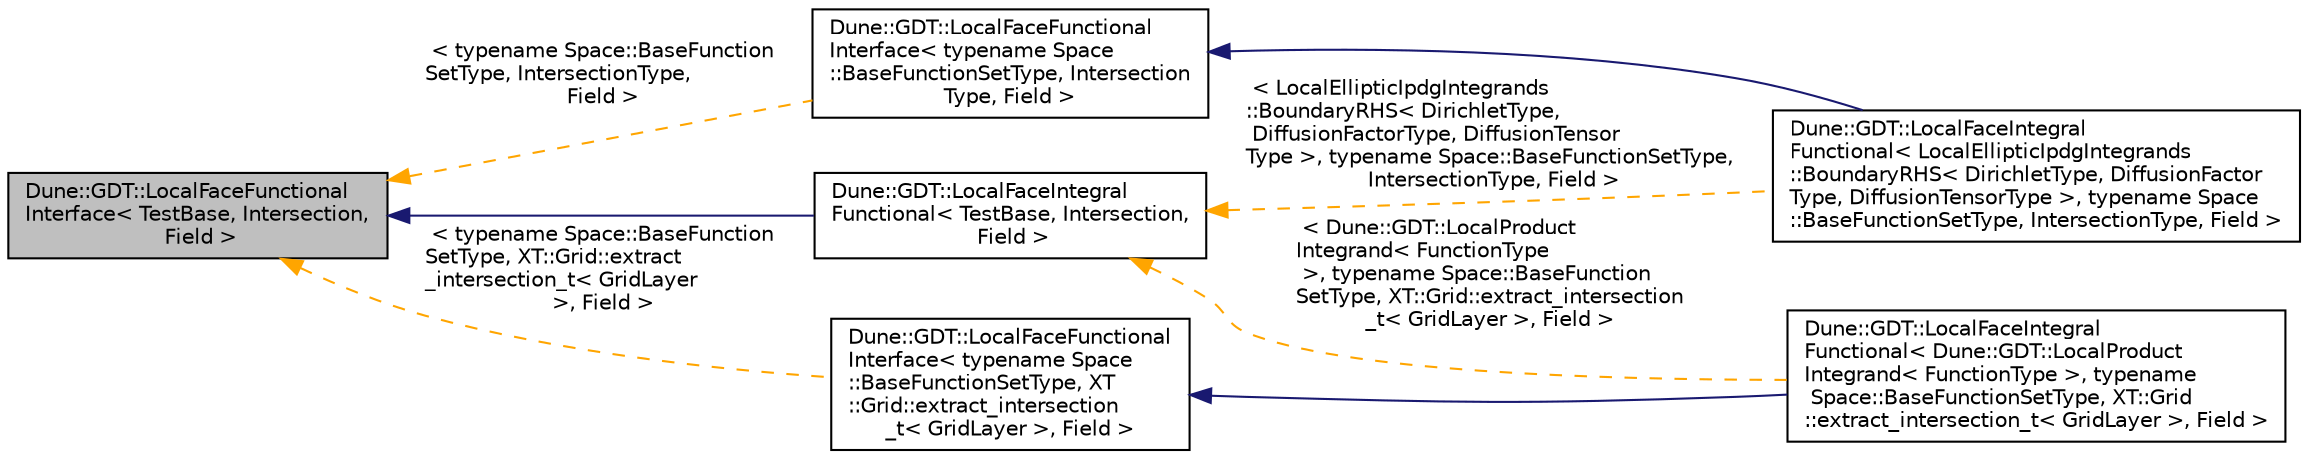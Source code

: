 digraph "Dune::GDT::LocalFaceFunctionalInterface&lt; TestBase, Intersection, Field &gt;"
{
  edge [fontname="Helvetica",fontsize="10",labelfontname="Helvetica",labelfontsize="10"];
  node [fontname="Helvetica",fontsize="10",shape=record];
  rankdir="LR";
  Node1 [label="Dune::GDT::LocalFaceFunctional\lInterface\< TestBase, Intersection,\l Field \>",height=0.2,width=0.4,color="black", fillcolor="grey75", style="filled", fontcolor="black"];
  Node1 -> Node2 [dir="back",color="midnightblue",fontsize="10",style="solid",fontname="Helvetica"];
  Node2 [label="Dune::GDT::LocalFaceIntegral\lFunctional\< TestBase, Intersection,\l Field \>",height=0.2,width=0.4,color="black", fillcolor="white", style="filled",URL="$a00335.html"];
  Node2 -> Node3 [dir="back",color="orange",fontsize="10",style="dashed",label=" \< LocalEllipticIpdgIntegrands\l::BoundaryRHS\< DirichletType,\l DiffusionFactorType, DiffusionTensor\lType \>, typename Space::BaseFunctionSetType,\l IntersectionType, Field \>" ,fontname="Helvetica"];
  Node3 [label="Dune::GDT::LocalFaceIntegral\lFunctional\< LocalEllipticIpdgIntegrands\l::BoundaryRHS\< DirichletType, DiffusionFactor\lType, DiffusionTensorType \>, typename Space\l::BaseFunctionSetType, IntersectionType, Field \>",height=0.2,width=0.4,color="black", fillcolor="white", style="filled",URL="$a00335.html"];
  Node2 -> Node4 [dir="back",color="orange",fontsize="10",style="dashed",label=" \< Dune::GDT::LocalProduct\lIntegrand\< FunctionType\l \>, typename Space::BaseFunction\lSetType, XT::Grid::extract_intersection\l_t\< GridLayer \>, Field \>" ,fontname="Helvetica"];
  Node4 [label="Dune::GDT::LocalFaceIntegral\lFunctional\< Dune::GDT::LocalProduct\lIntegrand\< FunctionType \>, typename\l Space::BaseFunctionSetType, XT::Grid\l::extract_intersection_t\< GridLayer \>, Field \>",height=0.2,width=0.4,color="black", fillcolor="white", style="filled",URL="$a00335.html"];
  Node1 -> Node5 [dir="back",color="orange",fontsize="10",style="dashed",label=" \< typename Space::BaseFunction\lSetType, XT::Grid::extract\l_intersection_t\< GridLayer\l \>, Field \>" ,fontname="Helvetica"];
  Node5 [label="Dune::GDT::LocalFaceFunctional\lInterface\< typename Space\l::BaseFunctionSetType, XT\l::Grid::extract_intersection\l_t\< GridLayer \>, Field \>",height=0.2,width=0.4,color="black", fillcolor="white", style="filled",URL="$a00332.html"];
  Node5 -> Node4 [dir="back",color="midnightblue",fontsize="10",style="solid",fontname="Helvetica"];
  Node1 -> Node6 [dir="back",color="orange",fontsize="10",style="dashed",label=" \< typename Space::BaseFunction\lSetType, IntersectionType,\l Field \>" ,fontname="Helvetica"];
  Node6 [label="Dune::GDT::LocalFaceFunctional\lInterface\< typename Space\l::BaseFunctionSetType, Intersection\lType, Field \>",height=0.2,width=0.4,color="black", fillcolor="white", style="filled",URL="$a00332.html"];
  Node6 -> Node3 [dir="back",color="midnightblue",fontsize="10",style="solid",fontname="Helvetica"];
}
